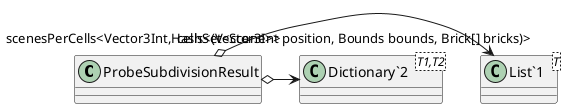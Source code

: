 @startuml
class ProbeSubdivisionResult {
}
class "List`1"<T> {
}
class "Dictionary`2"<T1,T2> {
}
ProbeSubdivisionResult o-> "cells<(Vector3Int position, Bounds bounds, Brick[] bricks)>" "List`1"
ProbeSubdivisionResult o-> "scenesPerCells<Vector3Int,HashSet<Scene>>" "Dictionary`2"
@enduml
